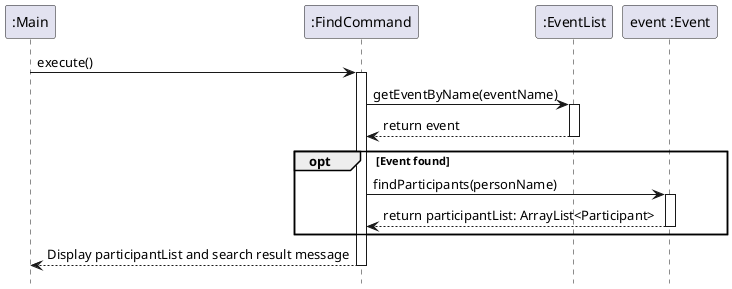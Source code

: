 @startuml
hide footbox
participant ":Main" as Main
participant ":FindCommand" as FC
participant ":EventList" as EL
participant "event :Event" as E

Main -> FC: execute()
activate FC
FC -> EL: getEventByName(eventName)
activate EL
EL --> FC: return event
deactivate EL

opt Event found
    FC -> E: findParticipants(personName)
    activate E
    E --> FC: return participantList: ArrayList<Participant>
    deactivate E

end opt

FC --> Main: Display participantList and search result message
deactivate FC

@enduml